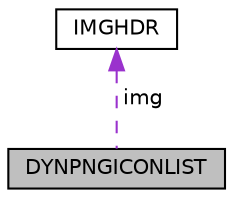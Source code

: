 digraph "DYNPNGICONLIST"
{
 // LATEX_PDF_SIZE
  edge [fontname="Helvetica",fontsize="10",labelfontname="Helvetica",labelfontsize="10"];
  node [fontname="Helvetica",fontsize="10",shape=record];
  Node1 [label="DYNPNGICONLIST",height=0.2,width=0.4,color="black", fillcolor="grey75", style="filled", fontcolor="black",tooltip=" "];
  Node2 -> Node1 [dir="back",color="darkorchid3",fontsize="10",style="dashed",label=" img" ,fontname="Helvetica"];
  Node2 [label="IMGHDR",height=0.2,width=0.4,color="black", fillcolor="white", style="filled",URL="$group___image.html#struct_i_m_g_h_d_r",tooltip="Image header."];
}
